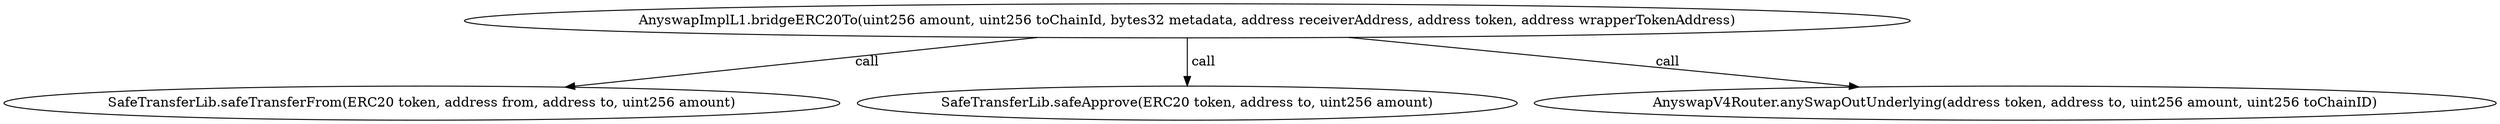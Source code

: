 digraph "" {
	graph [bb="0,0,2218.1,124.8"];
	node [label="\N"];
	"AnyswapImplL1.bridgeERC20To(uint256 amount, uint256 toChainId, bytes32 metadata, address receiverAddress, address token, address \
wrapperTokenAddress)"	 [height=0.5,
		pos="1050,106.8",
		width=17.73];
	"SafeTransferLib.safeTransferFrom(ERC20 token, address from, address to, uint256 amount)"	 [height=0.5,
		pos="369.03,18",
		width=10.251];
	"AnyswapImplL1.bridgeERC20To(uint256 amount, uint256 toChainId, bytes32 metadata, address receiverAddress, address token, address \
wrapperTokenAddress)" -> "SafeTransferLib.safeTransferFrom(ERC20 token, address from, address to, uint256 amount)" [key=call,
	label=" call",
	lp="782.88,62.4",
	pos="e,498.51,34.885 915.08,89.203 797.52,73.874 627.73,51.734 508.78,36.224"];
"SafeTransferLib.safeApprove(ERC20 token, address to, uint256 amount)" [height=0.5,
	pos="1050,18",
	width=8.1727];
"AnyswapImplL1.bridgeERC20To(uint256 amount, uint256 toChainId, bytes32 metadata, address receiverAddress, address token, address \
wrapperTokenAddress)" -> "SafeTransferLib.safeApprove(ERC20 token, address to, uint256 amount)" [key=call,
label=" call",
lp="1061.9,62.4",
pos="e,1050,36.072 1050,88.401 1050,76.295 1050,60.208 1050,46.467"];
"AnyswapV4Router.anySwapOutUnderlying(address token, address to, uint256 amount, uint256 toChainID)" [height=0.5,
pos="1790,18",
width=11.891];
"AnyswapImplL1.bridgeERC20To(uint256 amount, uint256 toChainId, bytes32 metadata, address receiverAddress, address token, address \
wrapperTokenAddress)" -> "AnyswapV4Router.anySwapOutUnderlying(address token, address to, uint256 amount, uint256 toChainID)" [key=call,
label=" call",
lp="1498.9,62.4",
pos="e,1648.2,35.017 1196.2,89.256 1324,73.923 1508.8,51.746 1638.2,36.217"];
}
